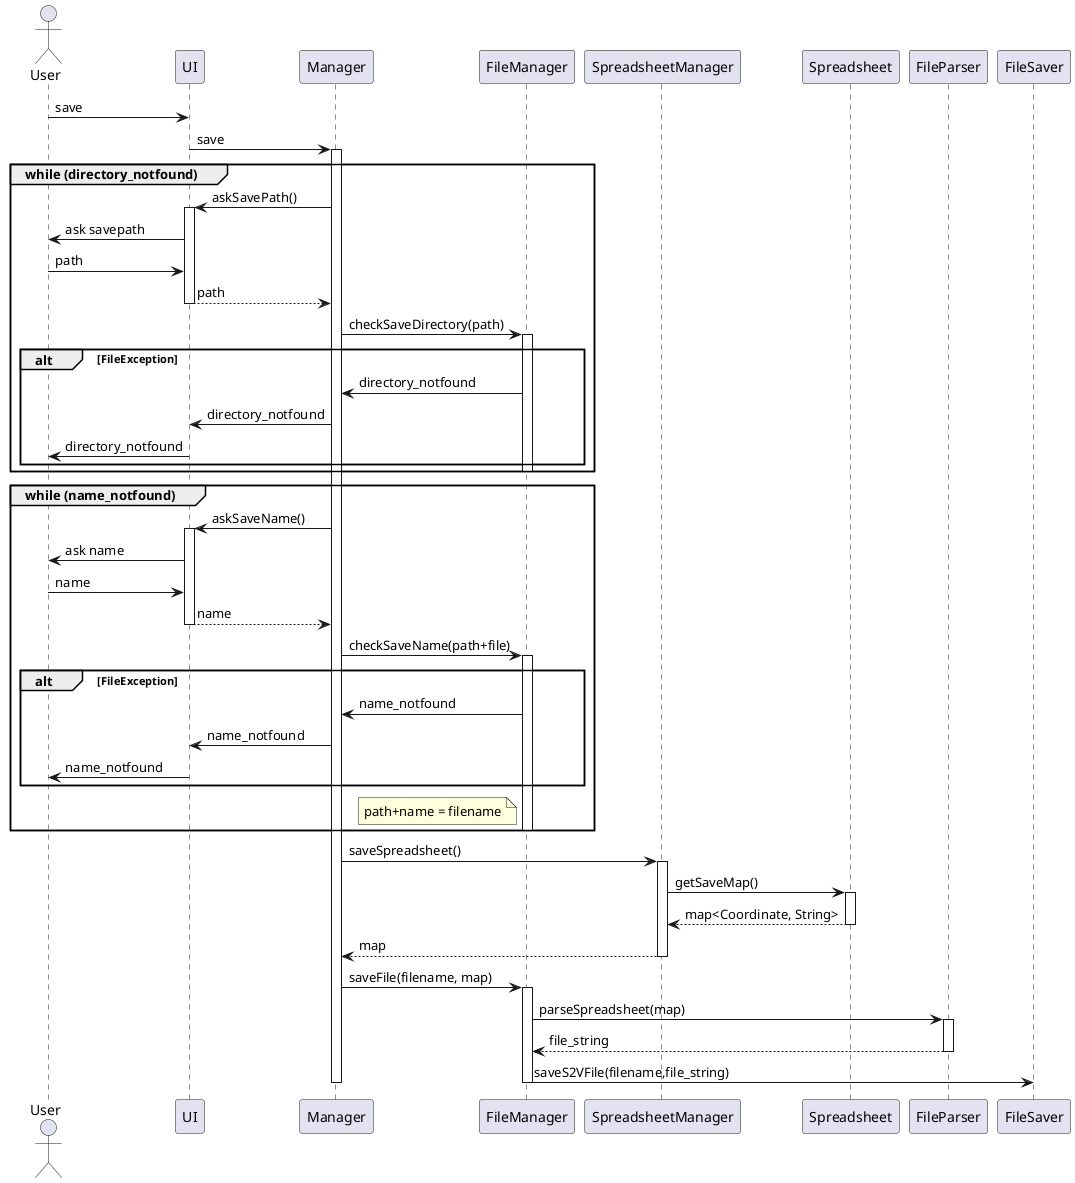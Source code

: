 @startuml

actor User
User -> UI:save
UI -> Manager ++:save

group while (directory_notfound)
    Manager -> UI++: askSavePath()
    UI -> User: ask savepath
    User -> UI : path
    return path
    Manager -> FileManager++: checkSaveDirectory(path)
    alt FileException
        FileManager -> Manager : directory_notfound
        Manager -> UI : directory_notfound
        UI -> User : directory_notfound
    end
    deactivate FileManager
end
group while (name_notfound)
    Manager -> UI++: askSaveName()
    UI -> User: ask name
    User -> UI : name
    return name
    Manager -> FileManager++: checkSaveName(path+file)
    alt FileException
        FileManager -> Manager : name_notfound
        Manager -> UI : name_notfound
        UI -> User : name_notfound
    end
    note left FileManager : path+name = filename
    deactivate FileManager
end

Manager -> SpreadsheetManager ++: saveSpreadsheet()
SpreadsheetManager -> Spreadsheet ++: getSaveMap()
return map<Coordinate, String>
return map
Manager -> FileManager ++: saveFile(filename, map)
FileManager -> FileParser ++: parseSpreadsheet(map)
return file_string
FileManager -> FileSaver : saveS2VFile(filename,file_string)
deactivate FileManager
deactivate Manager
@enduml
